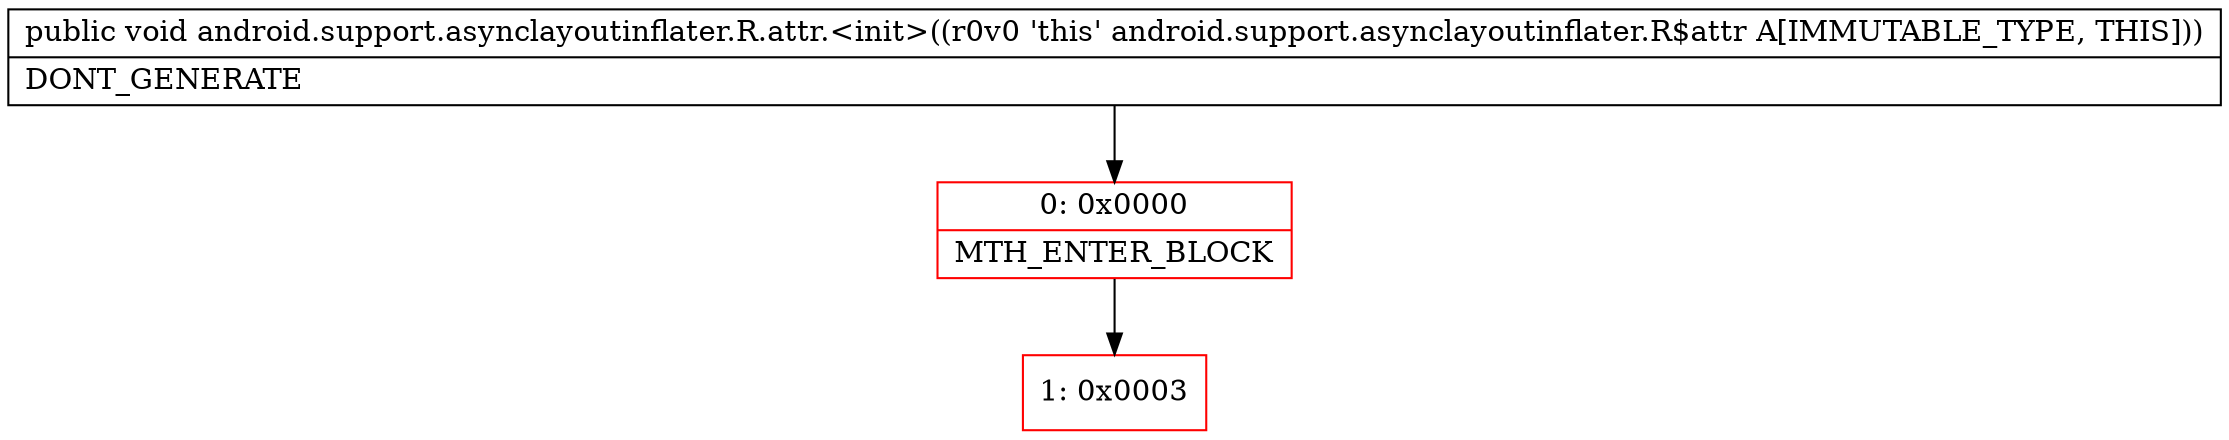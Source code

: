 digraph "CFG forandroid.support.asynclayoutinflater.R.attr.\<init\>()V" {
subgraph cluster_Region_662691052 {
label = "R(0)";
node [shape=record,color=blue];
}
Node_0 [shape=record,color=red,label="{0\:\ 0x0000|MTH_ENTER_BLOCK\l}"];
Node_1 [shape=record,color=red,label="{1\:\ 0x0003}"];
MethodNode[shape=record,label="{public void android.support.asynclayoutinflater.R.attr.\<init\>((r0v0 'this' android.support.asynclayoutinflater.R$attr A[IMMUTABLE_TYPE, THIS]))  | DONT_GENERATE\l}"];
MethodNode -> Node_0;
Node_0 -> Node_1;
}

